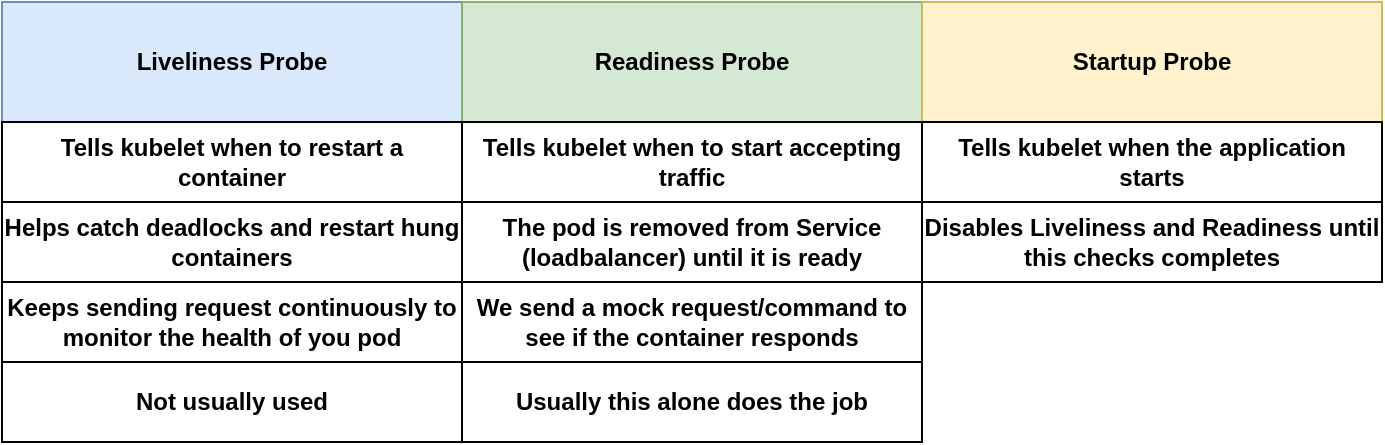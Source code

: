 <mxfile version="14.2.7" type="github">
  <diagram id="gzbfFNM49mtrdIT9MxgC" name="Page-1">
    <mxGraphModel dx="981" dy="548" grid="0" gridSize="10" guides="1" tooltips="1" connect="1" arrows="1" fold="1" page="1" pageScale="1" pageWidth="850" pageHeight="1100" math="0" shadow="0">
      <root>
        <mxCell id="0" />
        <mxCell id="1" parent="0" />
        <mxCell id="i94SGuSQBCYqXOLezEa3-1" value="&lt;b&gt;Liveliness Probe&lt;/b&gt;" style="rounded=0;whiteSpace=wrap;html=1;fillColor=#dae8fc;strokeColor=#6c8ebf;" vertex="1" parent="1">
          <mxGeometry x="90" y="260" width="230" height="60" as="geometry" />
        </mxCell>
        <mxCell id="i94SGuSQBCYqXOLezEa3-2" value="&lt;b&gt;Readiness Probe&lt;/b&gt;" style="rounded=0;whiteSpace=wrap;html=1;fillColor=#d5e8d4;strokeColor=#82b366;" vertex="1" parent="1">
          <mxGeometry x="320" y="260" width="230" height="60" as="geometry" />
        </mxCell>
        <mxCell id="i94SGuSQBCYqXOLezEa3-4" value="&lt;b&gt;Tells kubelet when to restart a container&lt;/b&gt;" style="rounded=0;whiteSpace=wrap;html=1;" vertex="1" parent="1">
          <mxGeometry x="90" y="320" width="230" height="40" as="geometry" />
        </mxCell>
        <mxCell id="i94SGuSQBCYqXOLezEa3-7" value="&lt;b&gt;Tells kubelet when to start accepting traffic&lt;/b&gt;" style="rounded=0;whiteSpace=wrap;html=1;" vertex="1" parent="1">
          <mxGeometry x="320" y="320" width="230" height="40" as="geometry" />
        </mxCell>
        <mxCell id="i94SGuSQBCYqXOLezEa3-8" value="&lt;b&gt;Startup Probe&lt;/b&gt;" style="rounded=0;whiteSpace=wrap;html=1;fillColor=#fff2cc;strokeColor=#d6b656;" vertex="1" parent="1">
          <mxGeometry x="550" y="260" width="230" height="60" as="geometry" />
        </mxCell>
        <mxCell id="i94SGuSQBCYqXOLezEa3-9" value="&lt;b&gt;Tells kubelet when the application starts&lt;/b&gt;" style="rounded=0;whiteSpace=wrap;html=1;" vertex="1" parent="1">
          <mxGeometry x="550" y="320" width="230" height="40" as="geometry" />
        </mxCell>
        <mxCell id="i94SGuSQBCYqXOLezEa3-10" value="&lt;b&gt;Disables Liveliness and Readiness until this checks completes&lt;/b&gt;" style="rounded=0;whiteSpace=wrap;html=1;" vertex="1" parent="1">
          <mxGeometry x="550" y="360" width="230" height="40" as="geometry" />
        </mxCell>
        <mxCell id="i94SGuSQBCYqXOLezEa3-11" value="&lt;b&gt;Helps catch deadlocks and restart hung containers&lt;/b&gt;" style="rounded=0;whiteSpace=wrap;html=1;" vertex="1" parent="1">
          <mxGeometry x="90" y="360" width="230" height="40" as="geometry" />
        </mxCell>
        <mxCell id="i94SGuSQBCYqXOLezEa3-12" value="&lt;b&gt;The pod is removed from Service (loadbalancer) until it is ready&lt;/b&gt;" style="rounded=0;whiteSpace=wrap;html=1;" vertex="1" parent="1">
          <mxGeometry x="320" y="360" width="230" height="40" as="geometry" />
        </mxCell>
        <mxCell id="i94SGuSQBCYqXOLezEa3-13" value="&lt;b&gt;Keeps sending request continuously to monitor the health of you pod&lt;/b&gt;" style="rounded=0;whiteSpace=wrap;html=1;" vertex="1" parent="1">
          <mxGeometry x="90" y="400" width="230" height="40" as="geometry" />
        </mxCell>
        <mxCell id="i94SGuSQBCYqXOLezEa3-14" value="&lt;b&gt;Not usually used&lt;/b&gt;" style="rounded=0;whiteSpace=wrap;html=1;" vertex="1" parent="1">
          <mxGeometry x="90" y="440" width="230" height="40" as="geometry" />
        </mxCell>
        <mxCell id="i94SGuSQBCYqXOLezEa3-15" value="&lt;b&gt;Usually this alone does the job&lt;/b&gt;" style="rounded=0;whiteSpace=wrap;html=1;" vertex="1" parent="1">
          <mxGeometry x="320" y="440" width="230" height="40" as="geometry" />
        </mxCell>
        <mxCell id="i94SGuSQBCYqXOLezEa3-16" value="&lt;b&gt;We send a mock request/command to see if the container responds&lt;/b&gt;" style="rounded=0;whiteSpace=wrap;html=1;" vertex="1" parent="1">
          <mxGeometry x="320" y="400" width="230" height="40" as="geometry" />
        </mxCell>
      </root>
    </mxGraphModel>
  </diagram>
</mxfile>
